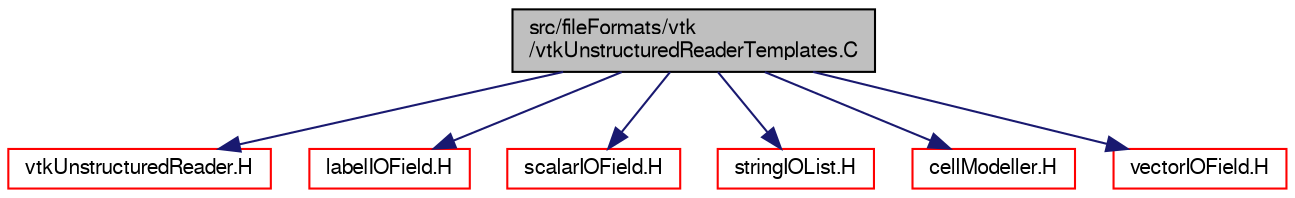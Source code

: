 digraph "src/fileFormats/vtk/vtkUnstructuredReaderTemplates.C"
{
  bgcolor="transparent";
  edge [fontname="FreeSans",fontsize="10",labelfontname="FreeSans",labelfontsize="10"];
  node [fontname="FreeSans",fontsize="10",shape=record];
  Node0 [label="src/fileFormats/vtk\l/vtkUnstructuredReaderTemplates.C",height=0.2,width=0.4,color="black", fillcolor="grey75", style="filled", fontcolor="black"];
  Node0 -> Node1 [color="midnightblue",fontsize="10",style="solid",fontname="FreeSans"];
  Node1 [label="vtkUnstructuredReader.H",height=0.2,width=0.4,color="red",URL="$a01181.html"];
  Node0 -> Node169 [color="midnightblue",fontsize="10",style="solid",fontname="FreeSans"];
  Node169 [label="labelIOField.H",height=0.2,width=0.4,color="red",URL="$a09626.html"];
  Node0 -> Node171 [color="midnightblue",fontsize="10",style="solid",fontname="FreeSans"];
  Node171 [label="scalarIOField.H",height=0.2,width=0.4,color="red",URL="$a09668.html"];
  Node0 -> Node172 [color="midnightblue",fontsize="10",style="solid",fontname="FreeSans"];
  Node172 [label="stringIOList.H",height=0.2,width=0.4,color="red",URL="$a12650.html"];
  Node0 -> Node174 [color="midnightblue",fontsize="10",style="solid",fontname="FreeSans"];
  Node174 [label="cellModeller.H",height=0.2,width=0.4,color="red",URL="$a11267.html"];
  Node0 -> Node175 [color="midnightblue",fontsize="10",style="solid",fontname="FreeSans"];
  Node175 [label="vectorIOField.H",height=0.2,width=0.4,color="red",URL="$a09794.html"];
}
